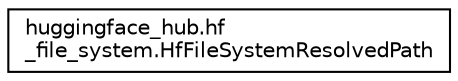 digraph "Graphical Class Hierarchy"
{
 // LATEX_PDF_SIZE
  edge [fontname="Helvetica",fontsize="10",labelfontname="Helvetica",labelfontsize="10"];
  node [fontname="Helvetica",fontsize="10",shape=record];
  rankdir="LR";
  Node0 [label="huggingface_hub.hf\l_file_system.HfFileSystemResolvedPath",height=0.2,width=0.4,color="black", fillcolor="white", style="filled",URL="$classhuggingface__hub_1_1hf__file__system_1_1HfFileSystemResolvedPath.html",tooltip=" "];
}
